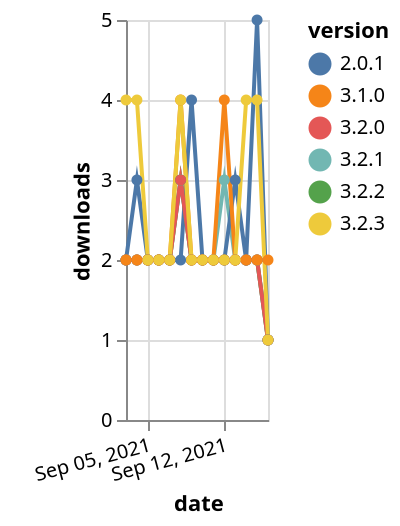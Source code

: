 {"$schema": "https://vega.github.io/schema/vega-lite/v5.json", "description": "A simple bar chart with embedded data.", "data": {"values": [{"date": "2021-09-03", "total": 436, "delta": 2, "version": "3.2.1"}, {"date": "2021-09-04", "total": 438, "delta": 2, "version": "3.2.1"}, {"date": "2021-09-05", "total": 440, "delta": 2, "version": "3.2.1"}, {"date": "2021-09-06", "total": 442, "delta": 2, "version": "3.2.1"}, {"date": "2021-09-07", "total": 444, "delta": 2, "version": "3.2.1"}, {"date": "2021-09-08", "total": 447, "delta": 3, "version": "3.2.1"}, {"date": "2021-09-09", "total": 449, "delta": 2, "version": "3.2.1"}, {"date": "2021-09-10", "total": 451, "delta": 2, "version": "3.2.1"}, {"date": "2021-09-11", "total": 453, "delta": 2, "version": "3.2.1"}, {"date": "2021-09-12", "total": 456, "delta": 3, "version": "3.2.1"}, {"date": "2021-09-13", "total": 458, "delta": 2, "version": "3.2.1"}, {"date": "2021-09-14", "total": 460, "delta": 2, "version": "3.2.1"}, {"date": "2021-09-15", "total": 462, "delta": 2, "version": "3.2.1"}, {"date": "2021-09-16", "total": 463, "delta": 1, "version": "3.2.1"}, {"date": "2021-09-03", "total": 2713, "delta": 2, "version": "2.0.1"}, {"date": "2021-09-04", "total": 2716, "delta": 3, "version": "2.0.1"}, {"date": "2021-09-05", "total": 2718, "delta": 2, "version": "2.0.1"}, {"date": "2021-09-06", "total": 2720, "delta": 2, "version": "2.0.1"}, {"date": "2021-09-07", "total": 2722, "delta": 2, "version": "2.0.1"}, {"date": "2021-09-08", "total": 2724, "delta": 2, "version": "2.0.1"}, {"date": "2021-09-09", "total": 2728, "delta": 4, "version": "2.0.1"}, {"date": "2021-09-10", "total": 2730, "delta": 2, "version": "2.0.1"}, {"date": "2021-09-11", "total": 2732, "delta": 2, "version": "2.0.1"}, {"date": "2021-09-12", "total": 2734, "delta": 2, "version": "2.0.1"}, {"date": "2021-09-13", "total": 2737, "delta": 3, "version": "2.0.1"}, {"date": "2021-09-14", "total": 2739, "delta": 2, "version": "2.0.1"}, {"date": "2021-09-15", "total": 2744, "delta": 5, "version": "2.0.1"}, {"date": "2021-09-16", "total": 2745, "delta": 1, "version": "2.0.1"}, {"date": "2021-09-03", "total": 375, "delta": 2, "version": "3.2.2"}, {"date": "2021-09-04", "total": 377, "delta": 2, "version": "3.2.2"}, {"date": "2021-09-05", "total": 379, "delta": 2, "version": "3.2.2"}, {"date": "2021-09-06", "total": 381, "delta": 2, "version": "3.2.2"}, {"date": "2021-09-07", "total": 383, "delta": 2, "version": "3.2.2"}, {"date": "2021-09-08", "total": 386, "delta": 3, "version": "3.2.2"}, {"date": "2021-09-09", "total": 388, "delta": 2, "version": "3.2.2"}, {"date": "2021-09-10", "total": 390, "delta": 2, "version": "3.2.2"}, {"date": "2021-09-11", "total": 392, "delta": 2, "version": "3.2.2"}, {"date": "2021-09-12", "total": 394, "delta": 2, "version": "3.2.2"}, {"date": "2021-09-13", "total": 396, "delta": 2, "version": "3.2.2"}, {"date": "2021-09-14", "total": 398, "delta": 2, "version": "3.2.2"}, {"date": "2021-09-15", "total": 400, "delta": 2, "version": "3.2.2"}, {"date": "2021-09-16", "total": 401, "delta": 1, "version": "3.2.2"}, {"date": "2021-09-03", "total": 516, "delta": 2, "version": "3.2.0"}, {"date": "2021-09-04", "total": 518, "delta": 2, "version": "3.2.0"}, {"date": "2021-09-05", "total": 520, "delta": 2, "version": "3.2.0"}, {"date": "2021-09-06", "total": 522, "delta": 2, "version": "3.2.0"}, {"date": "2021-09-07", "total": 524, "delta": 2, "version": "3.2.0"}, {"date": "2021-09-08", "total": 527, "delta": 3, "version": "3.2.0"}, {"date": "2021-09-09", "total": 529, "delta": 2, "version": "3.2.0"}, {"date": "2021-09-10", "total": 531, "delta": 2, "version": "3.2.0"}, {"date": "2021-09-11", "total": 533, "delta": 2, "version": "3.2.0"}, {"date": "2021-09-12", "total": 535, "delta": 2, "version": "3.2.0"}, {"date": "2021-09-13", "total": 537, "delta": 2, "version": "3.2.0"}, {"date": "2021-09-14", "total": 539, "delta": 2, "version": "3.2.0"}, {"date": "2021-09-15", "total": 541, "delta": 2, "version": "3.2.0"}, {"date": "2021-09-16", "total": 542, "delta": 1, "version": "3.2.0"}, {"date": "2021-09-03", "total": 2761, "delta": 2, "version": "3.1.0"}, {"date": "2021-09-04", "total": 2763, "delta": 2, "version": "3.1.0"}, {"date": "2021-09-05", "total": 2765, "delta": 2, "version": "3.1.0"}, {"date": "2021-09-06", "total": 2767, "delta": 2, "version": "3.1.0"}, {"date": "2021-09-07", "total": 2769, "delta": 2, "version": "3.1.0"}, {"date": "2021-09-08", "total": 2773, "delta": 4, "version": "3.1.0"}, {"date": "2021-09-09", "total": 2775, "delta": 2, "version": "3.1.0"}, {"date": "2021-09-10", "total": 2777, "delta": 2, "version": "3.1.0"}, {"date": "2021-09-11", "total": 2779, "delta": 2, "version": "3.1.0"}, {"date": "2021-09-12", "total": 2783, "delta": 4, "version": "3.1.0"}, {"date": "2021-09-13", "total": 2785, "delta": 2, "version": "3.1.0"}, {"date": "2021-09-14", "total": 2787, "delta": 2, "version": "3.1.0"}, {"date": "2021-09-15", "total": 2789, "delta": 2, "version": "3.1.0"}, {"date": "2021-09-16", "total": 2791, "delta": 2, "version": "3.1.0"}, {"date": "2021-09-03", "total": 551, "delta": 4, "version": "3.2.3"}, {"date": "2021-09-04", "total": 555, "delta": 4, "version": "3.2.3"}, {"date": "2021-09-05", "total": 557, "delta": 2, "version": "3.2.3"}, {"date": "2021-09-06", "total": 559, "delta": 2, "version": "3.2.3"}, {"date": "2021-09-07", "total": 561, "delta": 2, "version": "3.2.3"}, {"date": "2021-09-08", "total": 565, "delta": 4, "version": "3.2.3"}, {"date": "2021-09-09", "total": 567, "delta": 2, "version": "3.2.3"}, {"date": "2021-09-10", "total": 569, "delta": 2, "version": "3.2.3"}, {"date": "2021-09-11", "total": 571, "delta": 2, "version": "3.2.3"}, {"date": "2021-09-12", "total": 573, "delta": 2, "version": "3.2.3"}, {"date": "2021-09-13", "total": 575, "delta": 2, "version": "3.2.3"}, {"date": "2021-09-14", "total": 579, "delta": 4, "version": "3.2.3"}, {"date": "2021-09-15", "total": 583, "delta": 4, "version": "3.2.3"}, {"date": "2021-09-16", "total": 584, "delta": 1, "version": "3.2.3"}]}, "width": "container", "mark": {"type": "line", "point": {"filled": true}}, "encoding": {"x": {"field": "date", "type": "temporal", "timeUnit": "yearmonthdate", "title": "date", "axis": {"labelAngle": -15}}, "y": {"field": "delta", "type": "quantitative", "title": "downloads"}, "color": {"field": "version", "type": "nominal"}, "tooltip": {"field": "delta"}}}